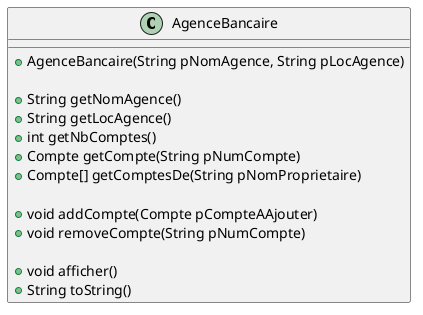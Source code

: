 @startuml

class AgenceBancaire {
	+ AgenceBancaire(String pNomAgence, String pLocAgence) 
	
	+ String getNomAgence()
	+ String getLocAgence() 
	+ int getNbComptes() 
	+ Compte getCompte(String pNumCompte) 
	+ Compte[] getComptesDe(String pNomProprietaire) 
	
	+ void addCompte(Compte pCompteAAjouter)
	+ void removeCompte(String pNumCompte) 

	+ void afficher() 
	+ String toString()
}

@enduml